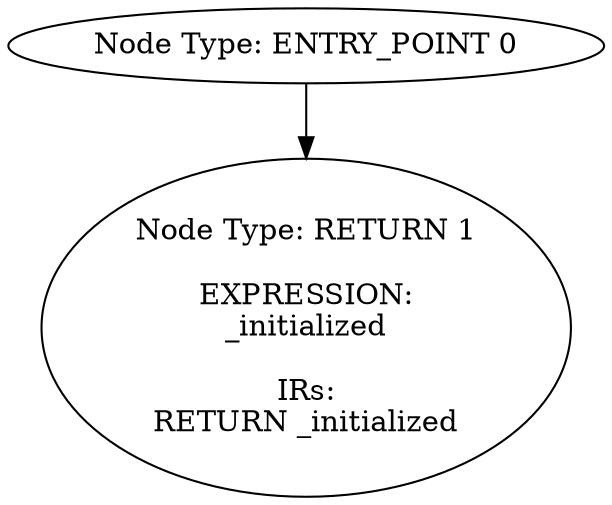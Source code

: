 digraph{
0[label="Node Type: ENTRY_POINT 0
"];
0->1;
1[label="Node Type: RETURN 1

EXPRESSION:
_initialized

IRs:
RETURN _initialized"];
}
